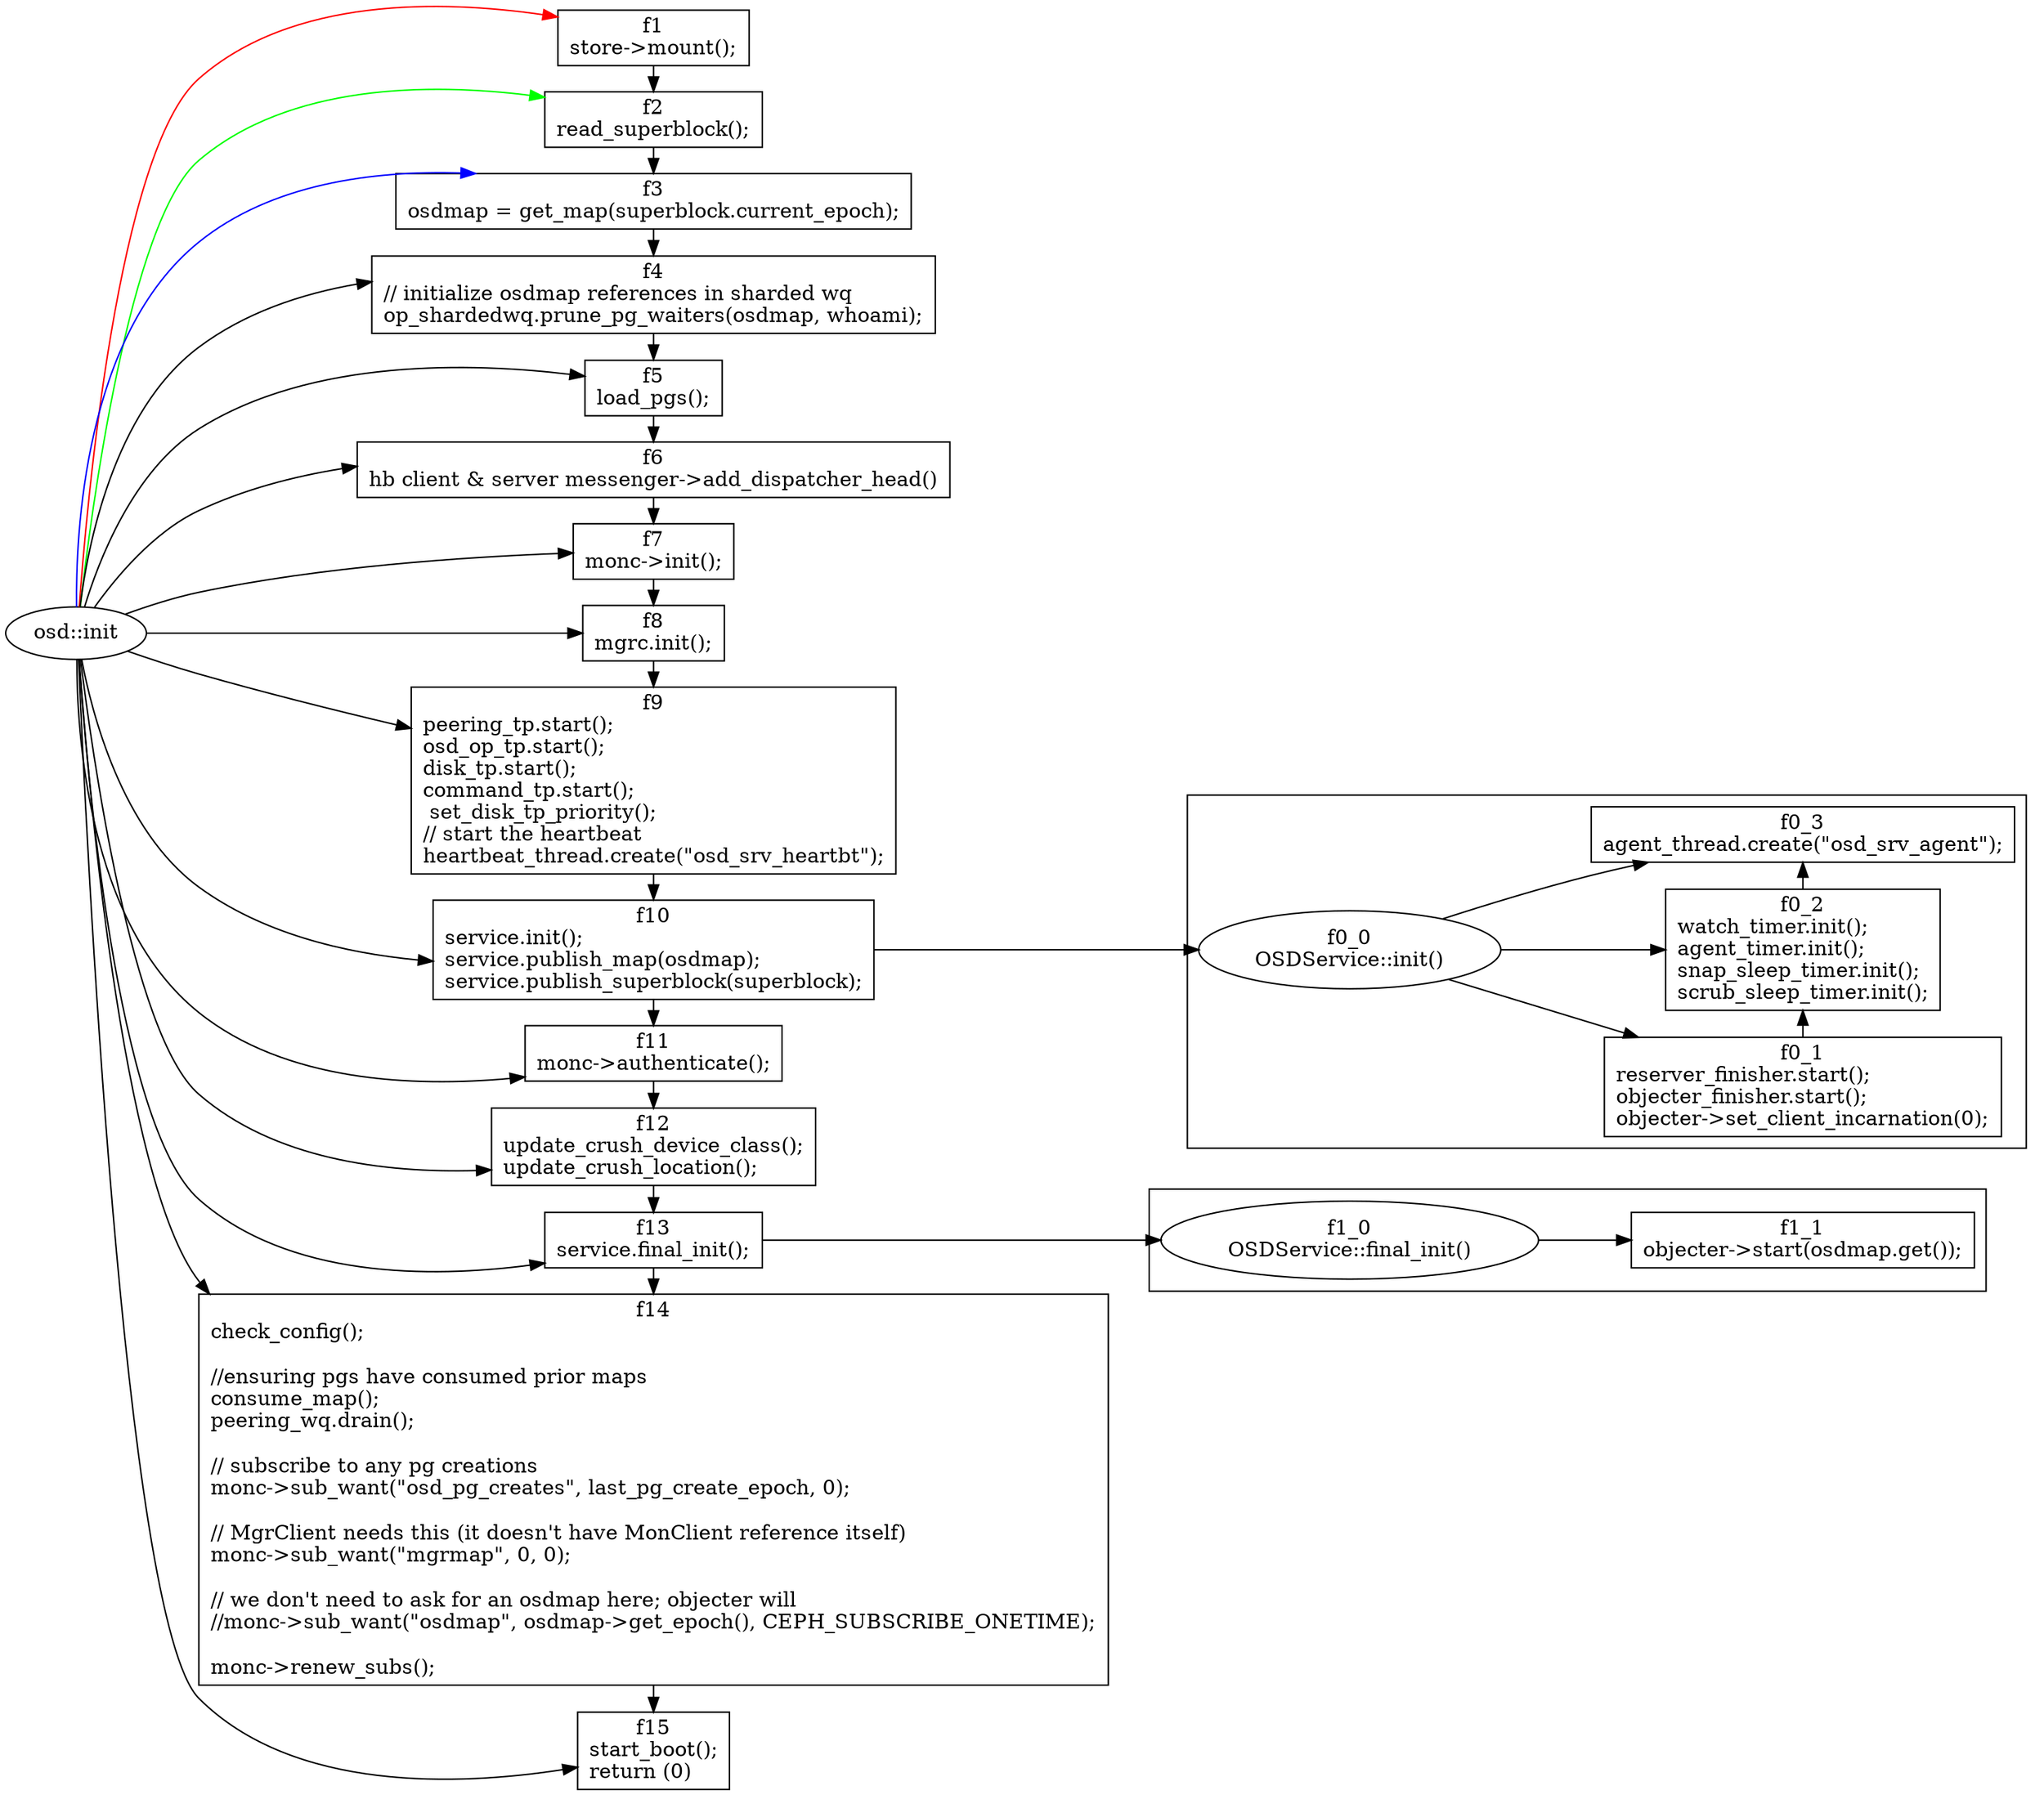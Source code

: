 digraph picture_2
{
        rankdir="LR";


        #main
        {
            rank="same";
            main[label="osd::init"];
            }




        #if
        #{
        #    rank="same";
        #    j1[shape=diamond,label="\N\n"];
        #    j2[shape=diamond,label="\N\n"];
        #    j3[shape=diamond,label="\N\n"];
        #    j4[shape=diamond,label="\N\n"];
        #    j5[shape=diamond,label="\N\n"];
        #    }




        #function
        {
            rank="same";
            node[shape=box]
            f1[label="\N
store->mount();\l"];

            f2[label="\N
read_superblock();\l"];

            f3[label="\N
osdmap = get_map(superblock.current_epoch);\l"];

            f4[label="\N
// initialize osdmap references in sharded wq\l\
op_shardedwq.prune_pg_waiters(osdmap, whoami);\l"];

            f5[label="\N
load_pgs();\l"];

            f6[label="\N
hb client & server messenger->add_dispatcher_head()\l"];

            f7[label="\N
monc->init();\l"];

            f8[label="\N
mgrc.init();\l"];

            f9[label="\N
peering_tp.start();\l\
osd_op_tp.start();\l\
disk_tp.start();\l\
command_tp.start();\l\
\
 set_disk_tp_priority();\l\
// start the heartbeat\l\
heartbeat_thread.create(\"osd_srv_heartbt\");\l"];

            f10[label="\N
service.init();\l\
service.publish_map(osdmap);\l\
service.publish_superblock(superblock);\l"];

            f11[label="\N
monc->authenticate();\l"];

            f12[label="\N
update_crush_device_class();\l\
update_crush_location();\l"];

            f13[label="\N
service.final_init();\l"]

            f14[label="\N
check_config();\l\
\l\
//ensuring pgs have consumed prior maps\l\
consume_map();\l\
peering_wq.drain();\l\
\l\
// subscribe to any pg creations\l\
monc->sub_want(\"osd_pg_creates\", last_pg_create_epoch, 0);\l\
\l\
// MgrClient needs this (it doesn't have MonClient reference itself)\l\
monc->sub_want(\"mgrmap\", 0, 0);\l\
\l\
// we don't need to ask for an osdmap here; objecter will\l\
//monc->sub_want(\"osdmap\", osdmap->get_epoch(), CEPH_SUBSCRIBE_ONETIME);\l\
\l\
monc->renew_subs();\l"]


            f15[label="\N
start_boot();\l\
return (0)\l"]
            }




        #relation
        {
            main->f1[color=red]
            main->f2[color=green]
            main->f3[color=blue]
            main->f4
            main->f5
            main->f6
            main->f7
            main->f8
            main->f9
            main->f10
            main->f11
            main->f12
            main->f13
            main->f14
            main->f15
            }




        #relation
        {
            rank="same";
            
            #f1->f2[style=dotted];
            f1->f2->f3->f4->f5->f6->f7->f8->f9->f10->f11->f12->f13->f14->f15;

            }




        subgraph cluster0{
            rankdir="LR"
            {
                f10->f0_0
                }

            #start
            {
                f0_0[label="\N
OSDService::init()\l"]
                }

            #function
            {
                rank="same"
                node[shape=box]
                f0_1[label="\N
reserver_finisher.start();\l\
objecter_finisher.start();\l\
objecter->set_client_incarnation(0);\l"]

                f0_2[label="\N
watch_timer.init();\l\
agent_timer.init();\l\
snap_sleep_timer.init();\l\
scrub_sleep_timer.init();\l"]

                f0_3[label="\N
agent_thread.create(\"osd_srv_agent\");\l"]
                }

            #relation
            {
                f0_0->f0_1
                f0_0->f0_2
                f0_0->f0_3
                }

            #relation
            {
                f0_1->f0_2->f0_3
                }

            }





        subgraph cluster1{
            rankdir="LR"
            {

                f13->f1_0
                }

            #start
            {
                f1_0[label="\N
OSDService::final_init()\l"]
                }

            #function
            {
                rank="same"
                node[shape=box]
                f1_1[label="\N
objecter->start(osdmap.get());\l"]
                }

            #relation
            {
                f1_0->f1_1
                }

            }
        }



